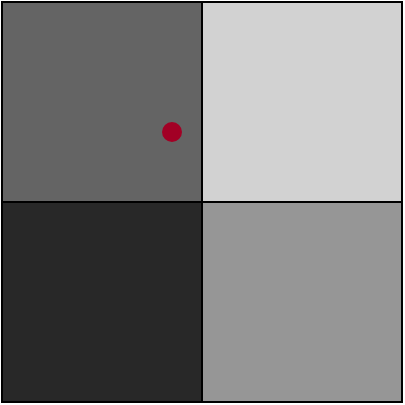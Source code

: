 <mxfile version="21.3.7" type="device">
  <diagram name="Page-1" id="ICOo8TtVgmBFxEq9Pzta">
    <mxGraphModel dx="576" dy="322" grid="1" gridSize="10" guides="1" tooltips="1" connect="1" arrows="1" fold="1" page="1" pageScale="1" pageWidth="850" pageHeight="1100" math="0" shadow="0">
      <root>
        <mxCell id="0" />
        <mxCell id="1" parent="0" />
        <mxCell id="r8pmVBY_lnEvY-8ysK4R-1" value="" style="rounded=0;whiteSpace=wrap;html=1;fillColor=#282828;" vertex="1" parent="1">
          <mxGeometry x="110" y="220" width="100" height="100" as="geometry" />
        </mxCell>
        <mxCell id="r8pmVBY_lnEvY-8ysK4R-2" value="" style="rounded=0;whiteSpace=wrap;html=1;fillColor=#969696;" vertex="1" parent="1">
          <mxGeometry x="210" y="220" width="100" height="100" as="geometry" />
        </mxCell>
        <mxCell id="r8pmVBY_lnEvY-8ysK4R-3" value="" style="rounded=0;whiteSpace=wrap;html=1;fillColor=#646464;" vertex="1" parent="1">
          <mxGeometry x="110" y="120" width="100" height="100" as="geometry" />
        </mxCell>
        <mxCell id="r8pmVBY_lnEvY-8ysK4R-4" value="" style="rounded=0;whiteSpace=wrap;html=1;fillColor=#d2d2d2;" vertex="1" parent="1">
          <mxGeometry x="210" y="120" width="100" height="100" as="geometry" />
        </mxCell>
        <mxCell id="r8pmVBY_lnEvY-8ysK4R-5" value="" style="ellipse;whiteSpace=wrap;html=1;strokeColor=none;fillColor=#a20025;fontColor=#ffffff;" vertex="1" parent="1">
          <mxGeometry x="190" y="180" width="10" height="10" as="geometry" />
        </mxCell>
      </root>
    </mxGraphModel>
  </diagram>
</mxfile>
